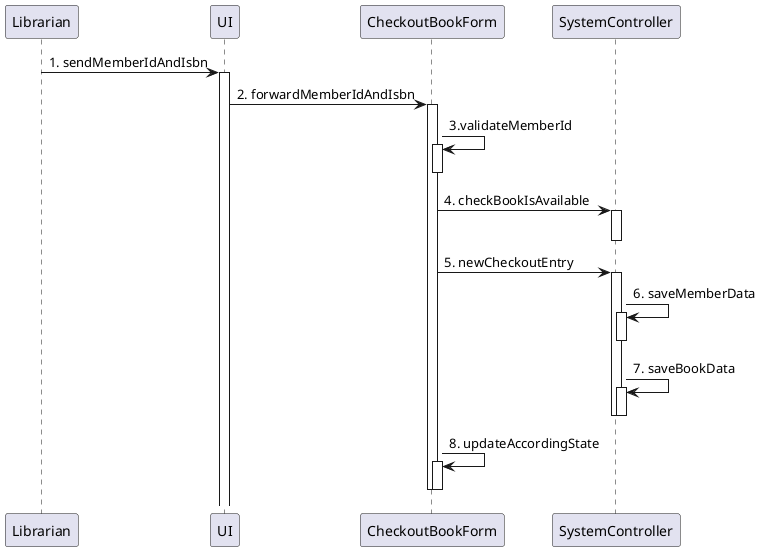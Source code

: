 @startuml
participant Librarian

Librarian -> UI: 1. sendMemberIdAndIsbn
activate UI
UI -> CheckoutBookForm: 2. forwardMemberIdAndIsbn
activate CheckoutBookForm
CheckoutBookForm -> CheckoutBookForm: 3.validateMemberId
activate CheckoutBookForm
deactivate CheckoutBookForm
CheckoutBookForm -> SystemController: 4. checkBookIsAvailable
' activate CheckoutBookForm
' deactivate CheckoutBookForm
activate SystemController
deactivate SystemController
CheckoutBookForm -> SystemController: 5. newCheckoutEntry
activate SystemController
SystemController -> SystemController: 6. saveMemberData
activate SystemController
deactivate SystemController
SystemController -> SystemController: 7. saveBookData
activate SystemController
deactivate SystemController
deactivate SystemController
CheckoutBookForm -> CheckoutBookForm: 8. updateAccordingState
activate CheckoutBookForm
deactivate CheckoutBookForm
deactivate CheckoutBookForm
@enduml